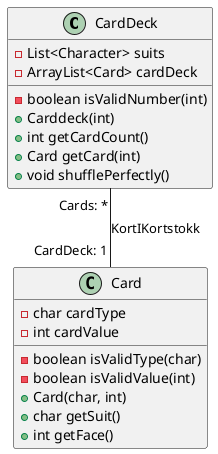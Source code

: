 @startuml ClassDiagram

CardDeck "Cards: *" -- "CardDeck: 1" Card : KortIKortstokk
 
class Card [[java:oving3]] {
    - char cardType
    - int cardValue
    {method} - boolean isValidType(char)
             - boolean isValidValue(int)
             + Card(char, int)
             + char getSuit()
             + int getFace()
}

class CardDeck [[java:oving3]] {
    - List<Character> suits
    - ArrayList<Card> cardDeck
    {method} - boolean isValidNumber(int)
             + Carddeck(int)
             + int getCardCount()
             + Card getCard(int)
             + void shufflePerfectly()
}
@enduml